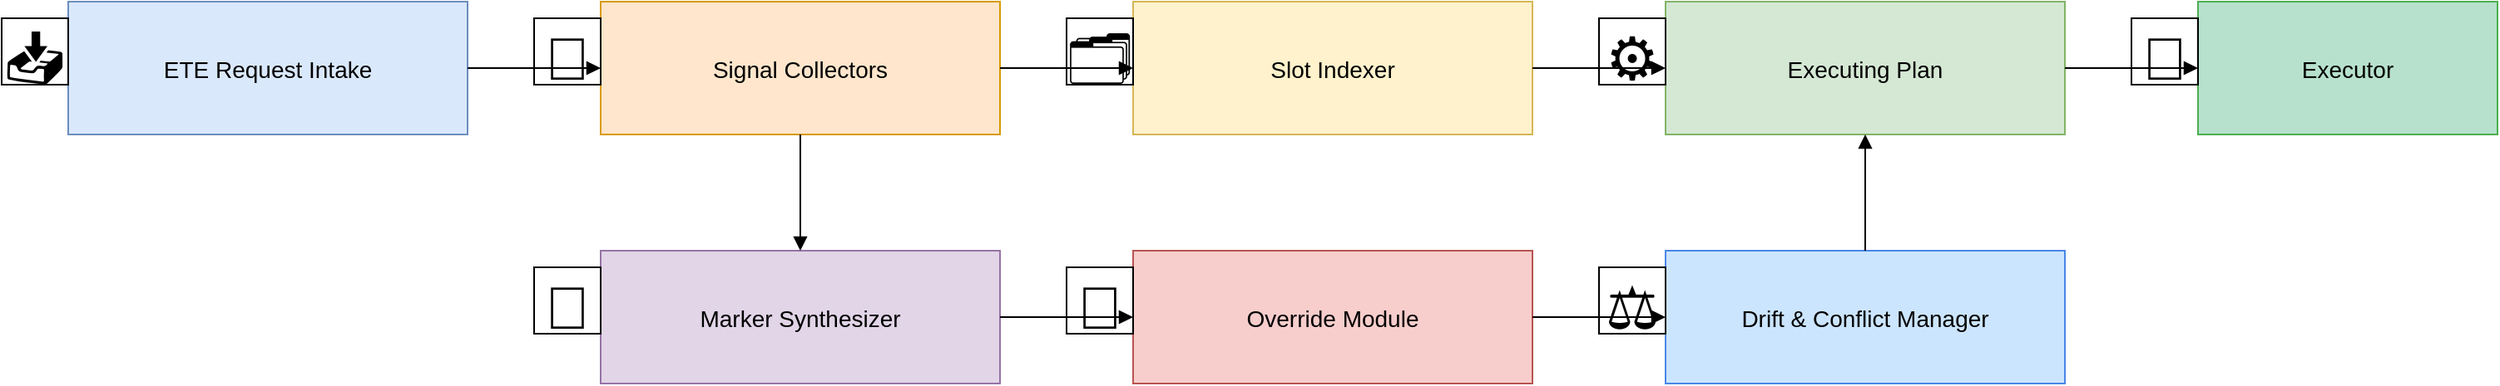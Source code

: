 <mxfile>
  <diagram name="ArchitectureWithIcons" id="diagram1">
    <mxGraphModel dx="1280" dy="720" grid="1" gridSize="10" guides="1" tooltips="1" connect="1" arrows="1" fold="1" page="1" pageScale="1" pageWidth="1920" pageHeight="1080" math="0" shadow="0">
      <root>
        <mxCell id="0" />
        <mxCell id="1" parent="0" />

        <!-- ETE Request Intake -->
        <mxCell id="req" value="ETE Request Intake" style="shape=rectangle;fillColor=#dae8fc;strokeColor=#6c8ebf;fontSize=14;" vertex="1" parent="1">
          <mxGeometry x="100" y="100" width="240" height="80" as="geometry" />
        </mxCell>
        <mxCell id="req_icon" value="📥" style="shape=label;fontSize=36;" vertex="1" parent="1">
          <mxGeometry x="60" y="110" width="40" height="40" as="geometry" />
        </mxCell>

        <!-- Signal Collectors -->
        <mxCell id="signal" value="Signal Collectors" style="shape=rectangle;fillColor=#ffe6cc;strokeColor=#d79b00;fontSize=14;" vertex="1" parent="1">
          <mxGeometry x="420" y="100" width="240" height="80" as="geometry" />
        </mxCell>
        <mxCell id="signal_icon" value="📡" style="shape=label;fontSize=36;" vertex="1" parent="1">
          <mxGeometry x="380" y="110" width="40" height="40" as="geometry" />
        </mxCell>

        <!-- Slot Indexer -->
        <mxCell id="slot" value="Slot Indexer" style="shape=rectangle;fillColor=#fff2cc;strokeColor=#d6b656;fontSize=14;" vertex="1" parent="1">
          <mxGeometry x="740" y="100" width="240" height="80" as="geometry" />
        </mxCell>
        <mxCell id="slot_icon" value="🗂️" style="shape=label;fontSize=36;" vertex="1" parent="1">
          <mxGeometry x="700" y="110" width="40" height="40" as="geometry" />
        </mxCell>

        <!-- Executing Plan -->
        <mxCell id="plan" value="Executing Plan" style="shape=rectangle;fillColor=#d5e8d4;strokeColor=#82b366;fontSize=14;" vertex="1" parent="1">
          <mxGeometry x="1060" y="100" width="240" height="80" as="geometry" />
        </mxCell>
        <mxCell id="plan_icon" value="⚙️" style="shape=label;fontSize=36;" vertex="1" parent="1">
          <mxGeometry x="1020" y="110" width="40" height="40" as="geometry" />
        </mxCell>

        <!-- Executor -->
        <mxCell id="executor" value="Executor" style="shape=rectangle;fillColor=#b7e1cd;strokeColor=#4caf50;fontSize=14;" vertex="1" parent="1">
          <mxGeometry x="1380" y="100" width="180" height="80" as="geometry" />
        </mxCell>
        <mxCell id="executor_icon" value="🚀" style="shape=label;fontSize=36;" vertex="1" parent="1">
          <mxGeometry x="1340" y="110" width="40" height="40" as="geometry" />
        </mxCell>

        <!-- Marker Synthesizer -->
        <mxCell id="marker" value="Marker Synthesizer" style="shape=rectangle;fillColor=#e1d5e7;strokeColor=#9673a6;fontSize=14;" vertex="1" parent="1">
          <mxGeometry x="420" y="250" width="240" height="80" as="geometry" />
        </mxCell>
        <mxCell id="marker_icon" value="🧬" style="shape=label;fontSize=36;" vertex="1" parent="1">
          <mxGeometry x="380" y="260" width="40" height="40" as="geometry" />
        </mxCell>

        <!-- Override Module -->
        <mxCell id="override" value="Override Module" style="shape=rectangle;fillColor=#f8cecc;strokeColor=#b85450;fontSize=14;" vertex="1" parent="1">
          <mxGeometry x="740" y="250" width="240" height="80" as="geometry" />
        </mxCell>
        <mxCell id="override_icon" value="🔄" style="shape=label;fontSize=36;" vertex="1" parent="1">
          <mxGeometry x="700" y="260" width="40" height="40" as="geometry" />
        </mxCell>

        <!-- Drift & Conflict Manager -->
        <mxCell id="drift" value="Drift &amp; Conflict Manager" style="shape=rectangle;fillColor=#cce5ff;strokeColor=#4a86e8;fontSize=14;" vertex="1" parent="1">
          <mxGeometry x="1060" y="250" width="240" height="80" as="geometry" />
        </mxCell>
        <mxCell id="drift_icon" value="⚖️" style="shape=label;fontSize=36;" vertex="1" parent="1">
          <mxGeometry x="1020" y="260" width="40" height="40" as="geometry" />
        </mxCell>

        <!-- Connectors -->
        <mxCell id="e1" edge="1" source="req" target="signal" style="endArrow=block;strokeColor=#000000;" parent="1"><mxGeometry relative="1" as="geometry"/></mxCell>
        <mxCell id="e2" edge="1" source="signal" target="slot" style="endArrow=block;strokeColor=#000000;" parent="1"><mxGeometry relative="1" as="geometry"/></mxCell>
        <mxCell id="e3" edge="1" source="slot" target="plan" style="endArrow=block;strokeColor=#000000;" parent="1"><mxGeometry relative="1" as="geometry"/></mxCell>
        <mxCell id="e4" edge="1" source="plan" target="executor" style="endArrow=block;strokeColor=#000000;" parent="1"><mxGeometry relative="1" as="geometry"/></mxCell>
        <mxCell id="e5" edge="1" source="signal" target="marker" style="endArrow=block;strokeColor=#000000;" parent="1"><mxGeometry relative="1" as="geometry"/></mxCell>
        <mxCell id="e6" edge="1" source="marker" target="override" style="endArrow=block;strokeColor=#000000;" parent="1"><mxGeometry relative="1" as="geometry"/></mxCell>
        <mxCell id="e7" edge="1" source="override" target="drift" style="endArrow=block;strokeColor=#000000;" parent="1"><mxGeometry relative="1" as="geometry"/></mxCell>
        <mxCell id="e8" edge="1" source="drift" target="plan" style="endArrow=block;strokeColor=#000000;" parent="1"><mxGeometry relative="1" as="geometry"/></mxCell>

      </root>
    </mxGraphModel>
  </diagram>
</mxfile>
